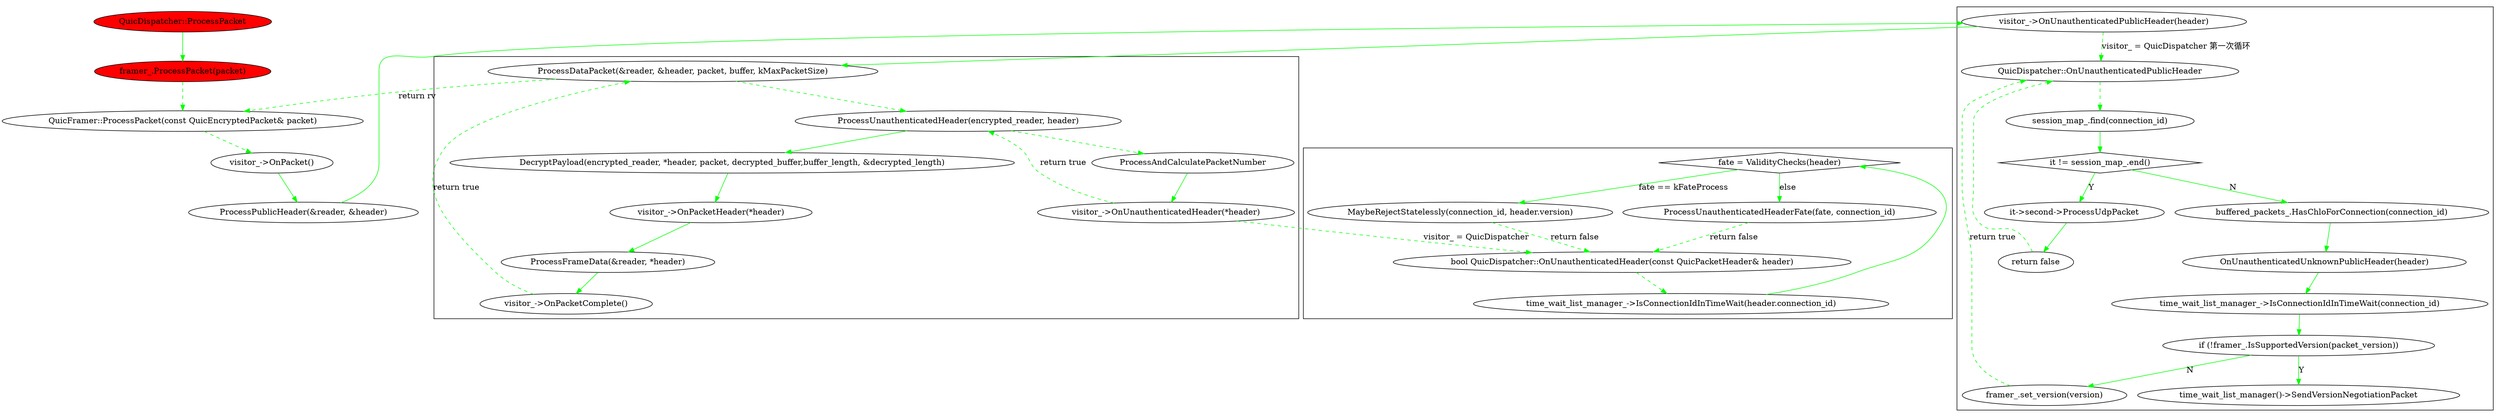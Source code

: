 digraph process_packet {
    "QuicDispatcher::ProcessPacket"[style=filled, fillcolor=red];
    "framer_.ProcessPacket(packet)"[style=filled, fillcolor=red];
    edge [color=green];
    "QuicDispatcher::ProcessPacket"->"framer_.ProcessPacket(packet)";
    "framer_.ProcessPacket(packet)"->"QuicFramer::ProcessPacket(const QuicEncryptedPacket& packet)"[style=dashed];
    "QuicFramer::ProcessPacket(const QuicEncryptedPacket& packet)"->"visitor_->OnPacket()"[style=dashed];
    "visitor_->OnPacket()"->"ProcessPublicHeader(&reader, &header)";
    "ProcessPublicHeader(&reader, &header)"->"visitor_->OnUnauthenticatedPublicHeader(header)";
    "visitor_->OnUnauthenticatedPublicHeader(header)"->"ProcessDataPacket(&reader, &header, packet, buffer, kMaxPacketSize)";
    "ProcessDataPacket(&reader, &header, packet, buffer, kMaxPacketSize)"->"QuicFramer::ProcessPacket(const QuicEncryptedPacket& packet)"[style=dashed, label="return rv"];

    subgraph cluster_OnUnauthenticatedPublicHeader {
    edge [color=green];
    "it != session_map_.end()"[shape=diamond];
    "visitor_->OnUnauthenticatedPublicHeader(header)"->"QuicDispatcher::OnUnauthenticatedPublicHeader"[label="visitor_ = QuicDispatcher 第一次循环", style=dashed];
    "QuicDispatcher::OnUnauthenticatedPublicHeader"->"session_map_.find(connection_id)"[style=dashed];
    "session_map_.find(connection_id)"->"it != session_map_.end()";
    "it != session_map_.end()"->"it->second->ProcessUdpPacket"[label=Y];
    "it->second->ProcessUdpPacket"->"return false";
    "return false"->"QuicDispatcher::OnUnauthenticatedPublicHeader"[style=dashed];
    "it != session_map_.end()"->"buffered_packets_.HasChloForConnection(connection_id)"[label=N];
    "buffered_packets_.HasChloForConnection(connection_id)"->"OnUnauthenticatedUnknownPublicHeader(header)";
    "OnUnauthenticatedUnknownPublicHeader(header)"->"time_wait_list_manager_->IsConnectionIdInTimeWait(connection_id)";
    "time_wait_list_manager_->IsConnectionIdInTimeWait(connection_id)"->"if (!framer_.IsSupportedVersion(packet_version))";
    "if (!framer_.IsSupportedVersion(packet_version))"->"time_wait_list_manager()->SendVersionNegotiationPacket"[label=Y];
    "if (!framer_.IsSupportedVersion(packet_version))"->"framer_.set_version(version)"[label=N];
    "framer_.set_version(version)"->"QuicDispatcher::OnUnauthenticatedPublicHeader"[style=dashed, label="return true"];
    }

    subgraph cluster_dispatcher_ProcessDataPacket {
    edge [color=green];
    "ProcessDataPacket(&reader, &header, packet, buffer, kMaxPacketSize)"->"ProcessUnauthenticatedHeader(encrypted_reader, header)"[style=dashed];
    "ProcessUnauthenticatedHeader(encrypted_reader, header)"->"DecryptPayload(encrypted_reader, *header, packet, decrypted_buffer,buffer_length, &decrypted_length)";
    "DecryptPayload(encrypted_reader, *header, packet, decrypted_buffer,buffer_length, &decrypted_length)"->"visitor_->OnPacketHeader(*header)";
    "visitor_->OnPacketHeader(*header)"->"ProcessFrameData(&reader, *header)";
    "ProcessFrameData(&reader, *header)"->"visitor_->OnPacketComplete()";
    "visitor_->OnPacketComplete()"->"ProcessDataPacket(&reader, &header, packet, buffer, kMaxPacketSize)"[style=dashed, label="return true"];
    "ProcessUnauthenticatedHeader(encrypted_reader, header)"->"ProcessAndCalculatePacketNumber"[style=dashed];
    "ProcessAndCalculatePacketNumber"->"visitor_->OnUnauthenticatedHeader(*header)";
    "visitor_->OnUnauthenticatedHeader(*header)"->"ProcessUnauthenticatedHeader(encrypted_reader, header)"[style=dashed, label="return true"];

    }
    subgraph cluster_dispatcher_OnUnauthenticatedHeader {
    "fate = ValidityChecks(header)"[shape=diamond];
    "visitor_->OnUnauthenticatedHeader(*header)"->"bool QuicDispatcher::OnUnauthenticatedHeader(const QuicPacketHeader& header)"[style=dashed, label="visitor_ = QuicDispatcher"];
    "bool QuicDispatcher::OnUnauthenticatedHeader(const QuicPacketHeader& header)"->"time_wait_list_manager_->IsConnectionIdInTimeWait(header.connection_id)"[style=dashed];
    "time_wait_list_manager_->IsConnectionIdInTimeWait(header.connection_id)"->"fate = ValidityChecks(header)";
    "fate = ValidityChecks(header)"->"MaybeRejectStatelessly(connection_id, header.version)"[label="fate == kFateProcess"];
    "fate = ValidityChecks(header)"->"ProcessUnauthenticatedHeaderFate(fate, connection_id)"[label="else"];
    "MaybeRejectStatelessly(connection_id, header.version)"->"bool QuicDispatcher::OnUnauthenticatedHeader(const QuicPacketHeader& header)"[style=dashed, label="return false"];
    "ProcessUnauthenticatedHeaderFate(fate, connection_id)"->"bool QuicDispatcher::OnUnauthenticatedHeader(const QuicPacketHeader& header)"[style=dashed, label="return false"];
    }
}

